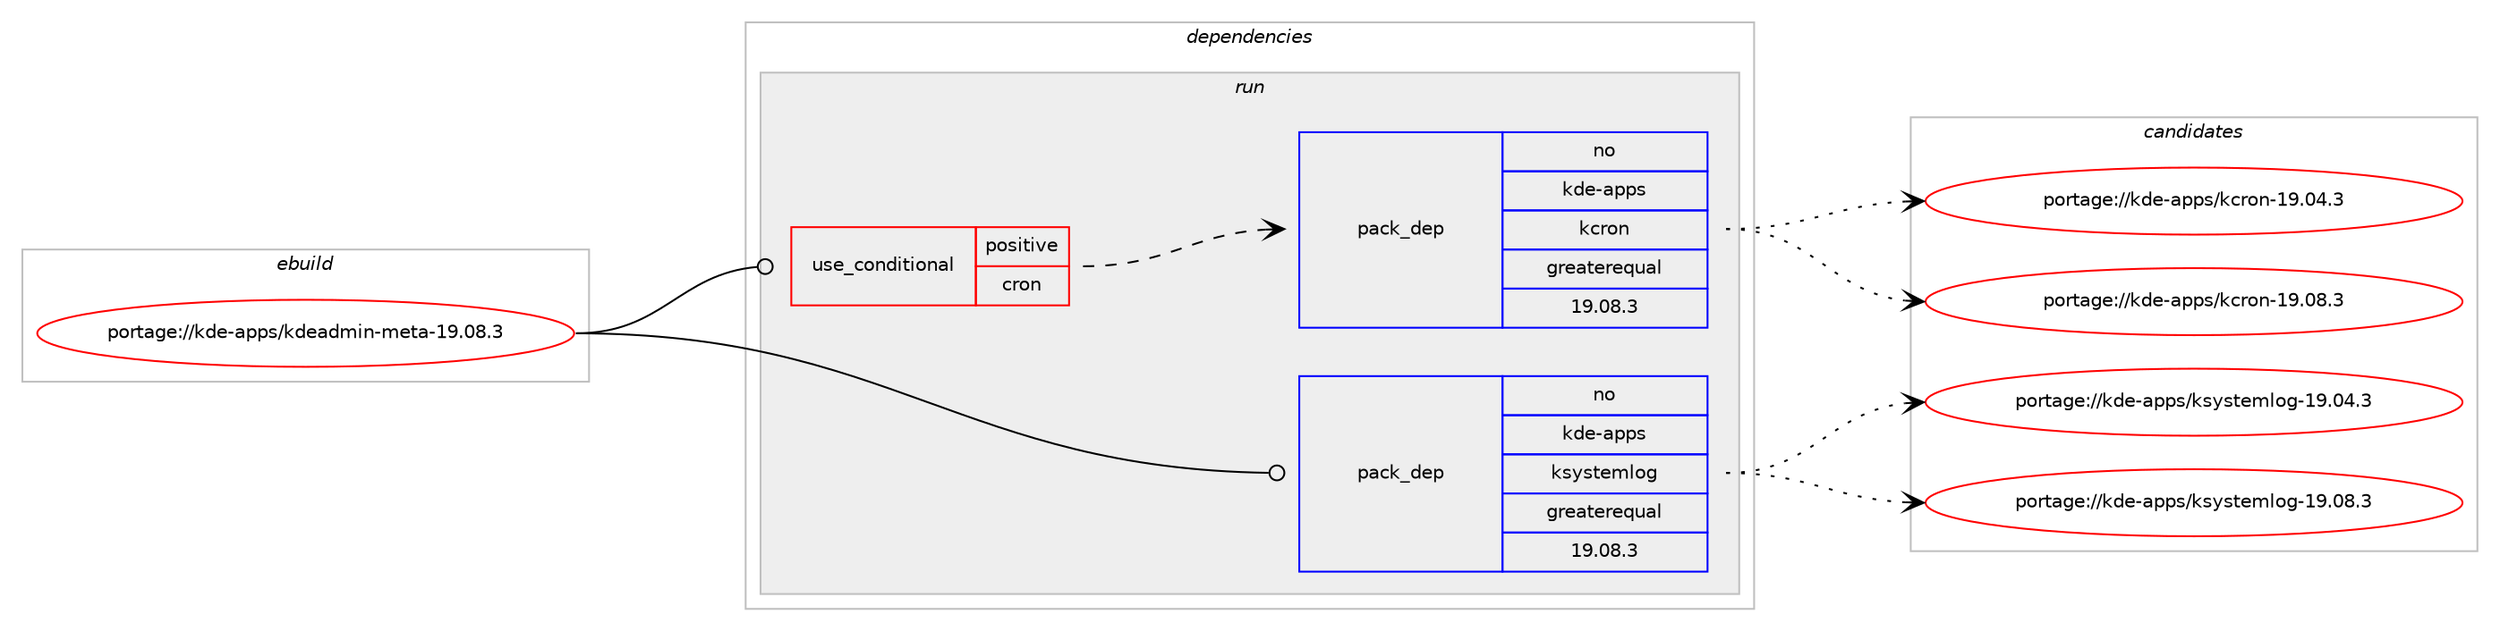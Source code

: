 digraph prolog {

# *************
# Graph options
# *************

newrank=true;
concentrate=true;
compound=true;
graph [rankdir=LR,fontname=Helvetica,fontsize=10,ranksep=1.5];#, ranksep=2.5, nodesep=0.2];
edge  [arrowhead=vee];
node  [fontname=Helvetica,fontsize=10];

# **********
# The ebuild
# **********

subgraph cluster_leftcol {
color=gray;
rank=same;
label=<<i>ebuild</i>>;
id [label="portage://kde-apps/kdeadmin-meta-19.08.3", color=red, width=4, href="../kde-apps/kdeadmin-meta-19.08.3.svg"];
}

# ****************
# The dependencies
# ****************

subgraph cluster_midcol {
color=gray;
label=<<i>dependencies</i>>;
subgraph cluster_compile {
fillcolor="#eeeeee";
style=filled;
label=<<i>compile</i>>;
}
subgraph cluster_compileandrun {
fillcolor="#eeeeee";
style=filled;
label=<<i>compile and run</i>>;
}
subgraph cluster_run {
fillcolor="#eeeeee";
style=filled;
label=<<i>run</i>>;
subgraph cond75065 {
dependency288026 [label=<<TABLE BORDER="0" CELLBORDER="1" CELLSPACING="0" CELLPADDING="4"><TR><TD ROWSPAN="3" CELLPADDING="10">use_conditional</TD></TR><TR><TD>positive</TD></TR><TR><TD>cron</TD></TR></TABLE>>, shape=none, color=red];
subgraph pack208647 {
dependency288027 [label=<<TABLE BORDER="0" CELLBORDER="1" CELLSPACING="0" CELLPADDING="4" WIDTH="220"><TR><TD ROWSPAN="6" CELLPADDING="30">pack_dep</TD></TR><TR><TD WIDTH="110">no</TD></TR><TR><TD>kde-apps</TD></TR><TR><TD>kcron</TD></TR><TR><TD>greaterequal</TD></TR><TR><TD>19.08.3</TD></TR></TABLE>>, shape=none, color=blue];
}
dependency288026:e -> dependency288027:w [weight=20,style="dashed",arrowhead="vee"];
}
id:e -> dependency288026:w [weight=20,style="solid",arrowhead="odot"];
subgraph pack208648 {
dependency288028 [label=<<TABLE BORDER="0" CELLBORDER="1" CELLSPACING="0" CELLPADDING="4" WIDTH="220"><TR><TD ROWSPAN="6" CELLPADDING="30">pack_dep</TD></TR><TR><TD WIDTH="110">no</TD></TR><TR><TD>kde-apps</TD></TR><TR><TD>ksystemlog</TD></TR><TR><TD>greaterequal</TD></TR><TR><TD>19.08.3</TD></TR></TABLE>>, shape=none, color=blue];
}
id:e -> dependency288028:w [weight=20,style="solid",arrowhead="odot"];
}
}

# **************
# The candidates
# **************

subgraph cluster_choices {
rank=same;
color=gray;
label=<<i>candidates</i>>;

subgraph choice208647 {
color=black;
nodesep=1;
choiceportage107100101459711211211547107991141111104549574648524651 [label="portage://kde-apps/kcron-19.04.3", color=red, width=4,href="../kde-apps/kcron-19.04.3.svg"];
choiceportage107100101459711211211547107991141111104549574648564651 [label="portage://kde-apps/kcron-19.08.3", color=red, width=4,href="../kde-apps/kcron-19.08.3.svg"];
dependency288027:e -> choiceportage107100101459711211211547107991141111104549574648524651:w [style=dotted,weight="100"];
dependency288027:e -> choiceportage107100101459711211211547107991141111104549574648564651:w [style=dotted,weight="100"];
}
subgraph choice208648 {
color=black;
nodesep=1;
choiceportage1071001014597112112115471071151211151161011091081111034549574648524651 [label="portage://kde-apps/ksystemlog-19.04.3", color=red, width=4,href="../kde-apps/ksystemlog-19.04.3.svg"];
choiceportage1071001014597112112115471071151211151161011091081111034549574648564651 [label="portage://kde-apps/ksystemlog-19.08.3", color=red, width=4,href="../kde-apps/ksystemlog-19.08.3.svg"];
dependency288028:e -> choiceportage1071001014597112112115471071151211151161011091081111034549574648524651:w [style=dotted,weight="100"];
dependency288028:e -> choiceportage1071001014597112112115471071151211151161011091081111034549574648564651:w [style=dotted,weight="100"];
}
}

}
